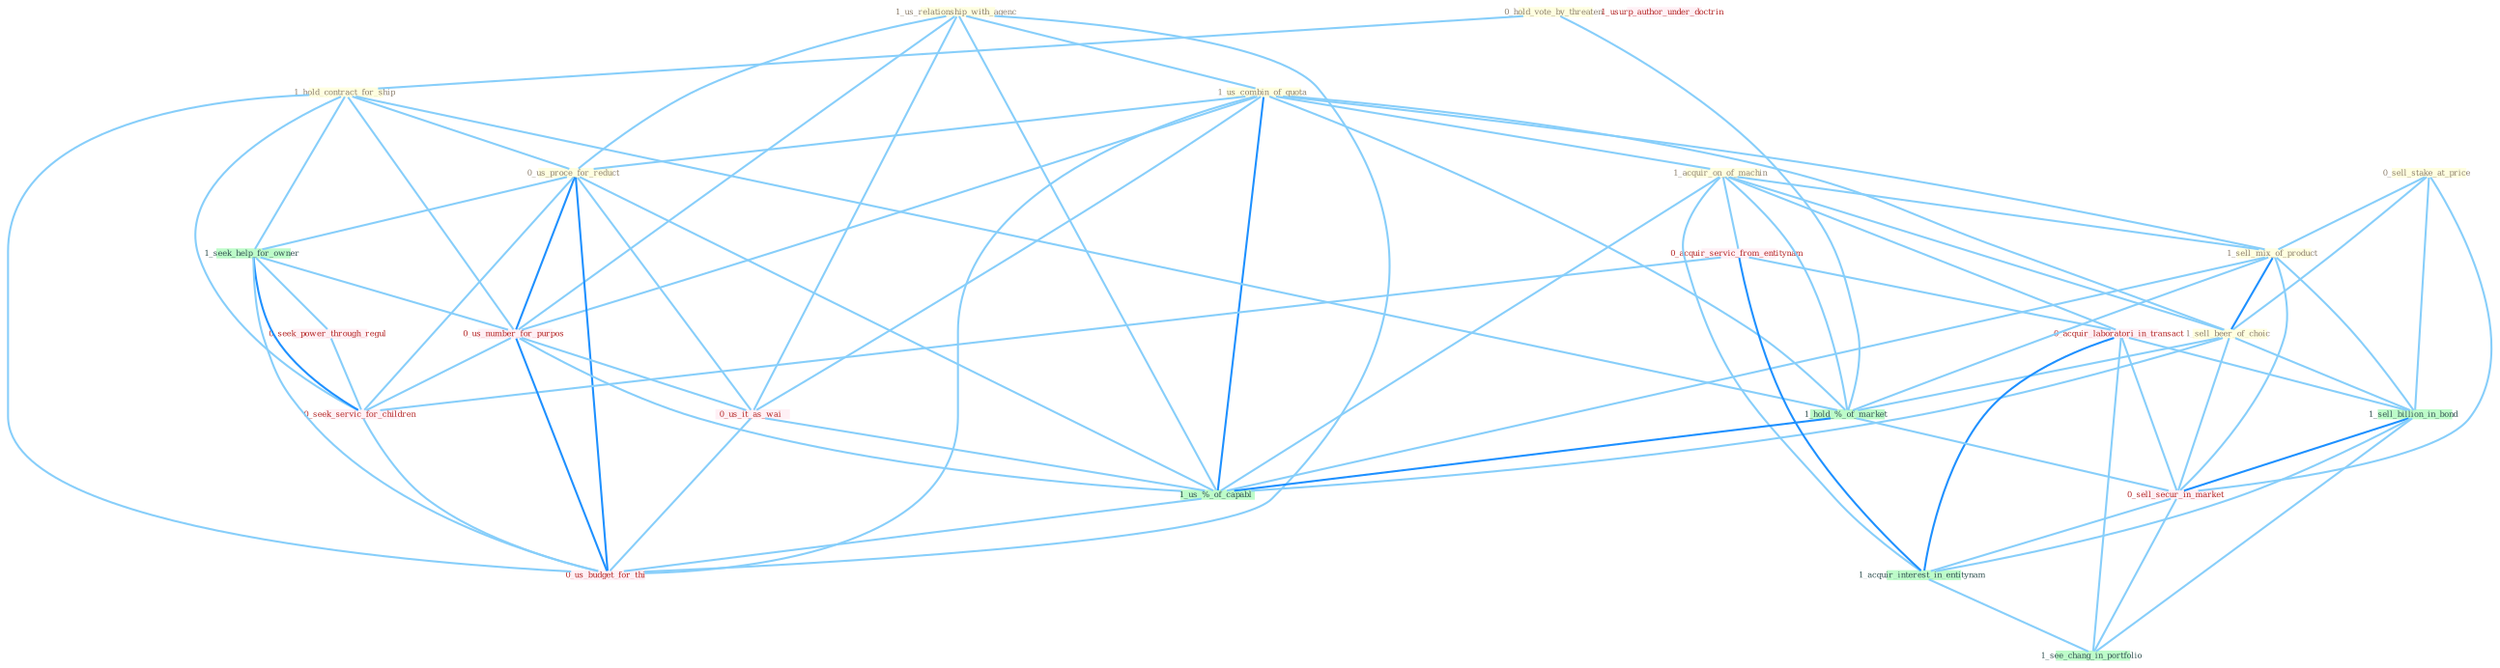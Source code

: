 Graph G{ 
    node
    [shape=polygon,style=filled,width=.5,height=.06,color="#BDFCC9",fixedsize=true,fontsize=4,
    fontcolor="#2f4f4f"];
    {node
    [color="#ffffe0", fontcolor="#8b7d6b"] "1_us_relationship_with_agenc " "1_us_combin_of_quota " "0_sell_stake_at_price " "1_acquir_on_of_machin " "0_hold_vote_by_threaten " "1_sell_mix_of_product " "1_sell_beer_of_choic " "1_hold_contract_for_ship " "0_us_proce_for_reduct "}
{node [color="#fff0f5", fontcolor="#b22222"] "0_acquir_servic_from_entitynam " "0_seek_power_through_regul " "0_us_number_for_purpos " "0_acquir_laboratori_in_transact " "0_us_it_as_wai " "1_usurp_author_under_doctrin " "0_sell_secur_in_market " "0_seek_servic_for_children " "0_us_budget_for_thi "}
edge [color="#B0E2FF"];

	"1_us_relationship_with_agenc " -- "1_us_combin_of_quota " [w="1", color="#87cefa" ];
	"1_us_relationship_with_agenc " -- "0_us_proce_for_reduct " [w="1", color="#87cefa" ];
	"1_us_relationship_with_agenc " -- "0_us_number_for_purpos " [w="1", color="#87cefa" ];
	"1_us_relationship_with_agenc " -- "0_us_it_as_wai " [w="1", color="#87cefa" ];
	"1_us_relationship_with_agenc " -- "1_us_%_of_capabl " [w="1", color="#87cefa" ];
	"1_us_relationship_with_agenc " -- "0_us_budget_for_thi " [w="1", color="#87cefa" ];
	"1_us_combin_of_quota " -- "1_acquir_on_of_machin " [w="1", color="#87cefa" ];
	"1_us_combin_of_quota " -- "1_sell_mix_of_product " [w="1", color="#87cefa" ];
	"1_us_combin_of_quota " -- "1_sell_beer_of_choic " [w="1", color="#87cefa" ];
	"1_us_combin_of_quota " -- "0_us_proce_for_reduct " [w="1", color="#87cefa" ];
	"1_us_combin_of_quota " -- "1_hold_%_of_market " [w="1", color="#87cefa" ];
	"1_us_combin_of_quota " -- "0_us_number_for_purpos " [w="1", color="#87cefa" ];
	"1_us_combin_of_quota " -- "0_us_it_as_wai " [w="1", color="#87cefa" ];
	"1_us_combin_of_quota " -- "1_us_%_of_capabl " [w="2", color="#1e90ff" , len=0.8];
	"1_us_combin_of_quota " -- "0_us_budget_for_thi " [w="1", color="#87cefa" ];
	"0_sell_stake_at_price " -- "1_sell_mix_of_product " [w="1", color="#87cefa" ];
	"0_sell_stake_at_price " -- "1_sell_beer_of_choic " [w="1", color="#87cefa" ];
	"0_sell_stake_at_price " -- "1_sell_billion_in_bond " [w="1", color="#87cefa" ];
	"0_sell_stake_at_price " -- "0_sell_secur_in_market " [w="1", color="#87cefa" ];
	"1_acquir_on_of_machin " -- "1_sell_mix_of_product " [w="1", color="#87cefa" ];
	"1_acquir_on_of_machin " -- "1_sell_beer_of_choic " [w="1", color="#87cefa" ];
	"1_acquir_on_of_machin " -- "0_acquir_servic_from_entitynam " [w="1", color="#87cefa" ];
	"1_acquir_on_of_machin " -- "1_hold_%_of_market " [w="1", color="#87cefa" ];
	"1_acquir_on_of_machin " -- "0_acquir_laboratori_in_transact " [w="1", color="#87cefa" ];
	"1_acquir_on_of_machin " -- "1_us_%_of_capabl " [w="1", color="#87cefa" ];
	"1_acquir_on_of_machin " -- "1_acquir_interest_in_entitynam " [w="1", color="#87cefa" ];
	"0_hold_vote_by_threaten " -- "1_hold_contract_for_ship " [w="1", color="#87cefa" ];
	"0_hold_vote_by_threaten " -- "1_hold_%_of_market " [w="1", color="#87cefa" ];
	"1_sell_mix_of_product " -- "1_sell_beer_of_choic " [w="2", color="#1e90ff" , len=0.8];
	"1_sell_mix_of_product " -- "1_hold_%_of_market " [w="1", color="#87cefa" ];
	"1_sell_mix_of_product " -- "1_sell_billion_in_bond " [w="1", color="#87cefa" ];
	"1_sell_mix_of_product " -- "1_us_%_of_capabl " [w="1", color="#87cefa" ];
	"1_sell_mix_of_product " -- "0_sell_secur_in_market " [w="1", color="#87cefa" ];
	"1_sell_beer_of_choic " -- "1_hold_%_of_market " [w="1", color="#87cefa" ];
	"1_sell_beer_of_choic " -- "1_sell_billion_in_bond " [w="1", color="#87cefa" ];
	"1_sell_beer_of_choic " -- "1_us_%_of_capabl " [w="1", color="#87cefa" ];
	"1_sell_beer_of_choic " -- "0_sell_secur_in_market " [w="1", color="#87cefa" ];
	"1_hold_contract_for_ship " -- "0_us_proce_for_reduct " [w="1", color="#87cefa" ];
	"1_hold_contract_for_ship " -- "1_seek_help_for_owner " [w="1", color="#87cefa" ];
	"1_hold_contract_for_ship " -- "1_hold_%_of_market " [w="1", color="#87cefa" ];
	"1_hold_contract_for_ship " -- "0_us_number_for_purpos " [w="1", color="#87cefa" ];
	"1_hold_contract_for_ship " -- "0_seek_servic_for_children " [w="1", color="#87cefa" ];
	"1_hold_contract_for_ship " -- "0_us_budget_for_thi " [w="1", color="#87cefa" ];
	"0_us_proce_for_reduct " -- "1_seek_help_for_owner " [w="1", color="#87cefa" ];
	"0_us_proce_for_reduct " -- "0_us_number_for_purpos " [w="2", color="#1e90ff" , len=0.8];
	"0_us_proce_for_reduct " -- "0_us_it_as_wai " [w="1", color="#87cefa" ];
	"0_us_proce_for_reduct " -- "1_us_%_of_capabl " [w="1", color="#87cefa" ];
	"0_us_proce_for_reduct " -- "0_seek_servic_for_children " [w="1", color="#87cefa" ];
	"0_us_proce_for_reduct " -- "0_us_budget_for_thi " [w="2", color="#1e90ff" , len=0.8];
	"1_seek_help_for_owner " -- "0_seek_power_through_regul " [w="1", color="#87cefa" ];
	"1_seek_help_for_owner " -- "0_us_number_for_purpos " [w="1", color="#87cefa" ];
	"1_seek_help_for_owner " -- "0_seek_servic_for_children " [w="2", color="#1e90ff" , len=0.8];
	"1_seek_help_for_owner " -- "0_us_budget_for_thi " [w="1", color="#87cefa" ];
	"0_acquir_servic_from_entitynam " -- "0_acquir_laboratori_in_transact " [w="1", color="#87cefa" ];
	"0_acquir_servic_from_entitynam " -- "1_acquir_interest_in_entitynam " [w="2", color="#1e90ff" , len=0.8];
	"0_acquir_servic_from_entitynam " -- "0_seek_servic_for_children " [w="1", color="#87cefa" ];
	"1_hold_%_of_market " -- "1_us_%_of_capabl " [w="2", color="#1e90ff" , len=0.8];
	"1_hold_%_of_market " -- "0_sell_secur_in_market " [w="1", color="#87cefa" ];
	"0_seek_power_through_regul " -- "0_seek_servic_for_children " [w="1", color="#87cefa" ];
	"0_us_number_for_purpos " -- "0_us_it_as_wai " [w="1", color="#87cefa" ];
	"0_us_number_for_purpos " -- "1_us_%_of_capabl " [w="1", color="#87cefa" ];
	"0_us_number_for_purpos " -- "0_seek_servic_for_children " [w="1", color="#87cefa" ];
	"0_us_number_for_purpos " -- "0_us_budget_for_thi " [w="2", color="#1e90ff" , len=0.8];
	"0_acquir_laboratori_in_transact " -- "1_sell_billion_in_bond " [w="1", color="#87cefa" ];
	"0_acquir_laboratori_in_transact " -- "0_sell_secur_in_market " [w="1", color="#87cefa" ];
	"0_acquir_laboratori_in_transact " -- "1_acquir_interest_in_entitynam " [w="2", color="#1e90ff" , len=0.8];
	"0_acquir_laboratori_in_transact " -- "1_see_chang_in_portfolio " [w="1", color="#87cefa" ];
	"1_sell_billion_in_bond " -- "0_sell_secur_in_market " [w="2", color="#1e90ff" , len=0.8];
	"1_sell_billion_in_bond " -- "1_acquir_interest_in_entitynam " [w="1", color="#87cefa" ];
	"1_sell_billion_in_bond " -- "1_see_chang_in_portfolio " [w="1", color="#87cefa" ];
	"0_us_it_as_wai " -- "1_us_%_of_capabl " [w="1", color="#87cefa" ];
	"0_us_it_as_wai " -- "0_us_budget_for_thi " [w="1", color="#87cefa" ];
	"1_us_%_of_capabl " -- "0_us_budget_for_thi " [w="1", color="#87cefa" ];
	"0_sell_secur_in_market " -- "1_acquir_interest_in_entitynam " [w="1", color="#87cefa" ];
	"0_sell_secur_in_market " -- "1_see_chang_in_portfolio " [w="1", color="#87cefa" ];
	"1_acquir_interest_in_entitynam " -- "1_see_chang_in_portfolio " [w="1", color="#87cefa" ];
	"0_seek_servic_for_children " -- "0_us_budget_for_thi " [w="1", color="#87cefa" ];
}